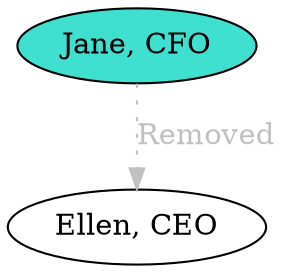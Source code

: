 digraph {
  ceo[label="Ellen, CEO"];
  cfo[label="Jane, CFO", fillcolor="turquoise", style="filled"];


  cfo -> ceo[style="dotted", label="Removed", color="gray", fontcolor="grey"];
}
